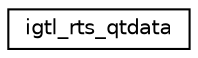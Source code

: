 digraph "Graphical Class Hierarchy"
{
  edge [fontname="Helvetica",fontsize="10",labelfontname="Helvetica",labelfontsize="10"];
  node [fontname="Helvetica",fontsize="10",shape=record];
  rankdir="LR";
  Node1 [label="igtl_rts_qtdata",height=0.2,width=0.4,color="black", fillcolor="white", style="filled",URL="$structigtl__rts__qtdata.html"];
}
